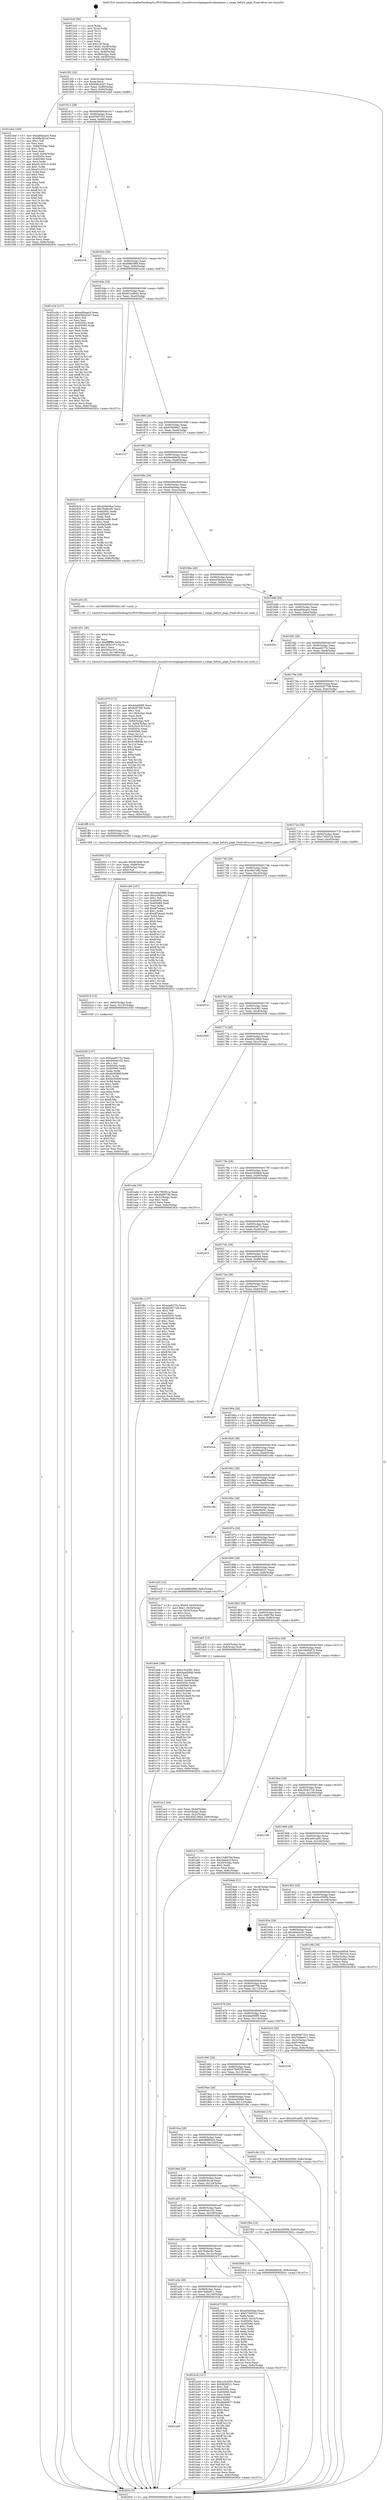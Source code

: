 digraph "0x4015c0" {
  label = "0x4015c0 (/mnt/c/Users/mathe/Desktop/tcc/POCII/binaries/extr_linuxdriversstagingandroidashmem.c_range_before_page_Final-ollvm.out::main(0))"
  labelloc = "t"
  node[shape=record]

  Entry [label="",width=0.3,height=0.3,shape=circle,fillcolor=black,style=filled]
  "0x4015f2" [label="{
     0x4015f2 [32]\l
     | [instrs]\l
     &nbsp;&nbsp;0x4015f2 \<+6\>: mov -0x8c(%rbp),%eax\l
     &nbsp;&nbsp;0x4015f8 \<+2\>: mov %eax,%ecx\l
     &nbsp;&nbsp;0x4015fa \<+6\>: sub $0x848242d7,%ecx\l
     &nbsp;&nbsp;0x401600 \<+6\>: mov %eax,-0x90(%rbp)\l
     &nbsp;&nbsp;0x401606 \<+6\>: mov %ecx,-0x94(%rbp)\l
     &nbsp;&nbsp;0x40160c \<+6\>: je 0000000000401ebd \<main+0x8fd\>\l
  }"]
  "0x401ebd" [label="{
     0x401ebd [160]\l
     | [instrs]\l
     &nbsp;&nbsp;0x401ebd \<+5\>: mov $0xad0daac0,%eax\l
     &nbsp;&nbsp;0x401ec2 \<+5\>: mov $0x68e3b1af,%ecx\l
     &nbsp;&nbsp;0x401ec7 \<+2\>: mov $0x1,%dl\l
     &nbsp;&nbsp;0x401ec9 \<+2\>: xor %esi,%esi\l
     &nbsp;&nbsp;0x401ecb \<+3\>: mov -0x64(%rbp),%edi\l
     &nbsp;&nbsp;0x401ece \<+3\>: sub $0x1,%esi\l
     &nbsp;&nbsp;0x401ed1 \<+2\>: sub %esi,%edi\l
     &nbsp;&nbsp;0x401ed3 \<+3\>: mov %edi,-0x64(%rbp)\l
     &nbsp;&nbsp;0x401ed6 \<+7\>: mov 0x40505c,%esi\l
     &nbsp;&nbsp;0x401edd \<+7\>: mov 0x405060,%edi\l
     &nbsp;&nbsp;0x401ee4 \<+3\>: mov %esi,%r8d\l
     &nbsp;&nbsp;0x401ee7 \<+7\>: add $0xe5142515,%r8d\l
     &nbsp;&nbsp;0x401eee \<+4\>: sub $0x1,%r8d\l
     &nbsp;&nbsp;0x401ef2 \<+7\>: sub $0xe5142515,%r8d\l
     &nbsp;&nbsp;0x401ef9 \<+4\>: imul %r8d,%esi\l
     &nbsp;&nbsp;0x401efd \<+3\>: and $0x1,%esi\l
     &nbsp;&nbsp;0x401f00 \<+3\>: cmp $0x0,%esi\l
     &nbsp;&nbsp;0x401f03 \<+4\>: sete %r9b\l
     &nbsp;&nbsp;0x401f07 \<+3\>: cmp $0xa,%edi\l
     &nbsp;&nbsp;0x401f0a \<+4\>: setl %r10b\l
     &nbsp;&nbsp;0x401f0e \<+3\>: mov %r9b,%r11b\l
     &nbsp;&nbsp;0x401f11 \<+4\>: xor $0xff,%r11b\l
     &nbsp;&nbsp;0x401f15 \<+3\>: mov %r10b,%bl\l
     &nbsp;&nbsp;0x401f18 \<+3\>: xor $0xff,%bl\l
     &nbsp;&nbsp;0x401f1b \<+3\>: xor $0x0,%dl\l
     &nbsp;&nbsp;0x401f1e \<+3\>: mov %r11b,%r14b\l
     &nbsp;&nbsp;0x401f21 \<+4\>: and $0x0,%r14b\l
     &nbsp;&nbsp;0x401f25 \<+3\>: and %dl,%r9b\l
     &nbsp;&nbsp;0x401f28 \<+3\>: mov %bl,%r15b\l
     &nbsp;&nbsp;0x401f2b \<+4\>: and $0x0,%r15b\l
     &nbsp;&nbsp;0x401f2f \<+3\>: and %dl,%r10b\l
     &nbsp;&nbsp;0x401f32 \<+3\>: or %r9b,%r14b\l
     &nbsp;&nbsp;0x401f35 \<+3\>: or %r10b,%r15b\l
     &nbsp;&nbsp;0x401f38 \<+3\>: xor %r15b,%r14b\l
     &nbsp;&nbsp;0x401f3b \<+3\>: or %bl,%r11b\l
     &nbsp;&nbsp;0x401f3e \<+4\>: xor $0xff,%r11b\l
     &nbsp;&nbsp;0x401f42 \<+3\>: or $0x0,%dl\l
     &nbsp;&nbsp;0x401f45 \<+3\>: and %dl,%r11b\l
     &nbsp;&nbsp;0x401f48 \<+3\>: or %r11b,%r14b\l
     &nbsp;&nbsp;0x401f4b \<+4\>: test $0x1,%r14b\l
     &nbsp;&nbsp;0x401f4f \<+3\>: cmovne %ecx,%eax\l
     &nbsp;&nbsp;0x401f52 \<+6\>: mov %eax,-0x8c(%rbp)\l
     &nbsp;&nbsp;0x401f58 \<+5\>: jmp 000000000040263c \<main+0x107c\>\l
  }"]
  "0x401612" [label="{
     0x401612 [28]\l
     | [instrs]\l
     &nbsp;&nbsp;0x401612 \<+5\>: jmp 0000000000401617 \<main+0x57\>\l
     &nbsp;&nbsp;0x401617 \<+6\>: mov -0x90(%rbp),%eax\l
     &nbsp;&nbsp;0x40161d \<+5\>: sub $0x856f7323,%eax\l
     &nbsp;&nbsp;0x401622 \<+6\>: mov %eax,-0x98(%rbp)\l
     &nbsp;&nbsp;0x401628 \<+6\>: je 0000000000402318 \<main+0xd58\>\l
  }"]
  Exit [label="",width=0.3,height=0.3,shape=circle,fillcolor=black,style=filled,peripheries=2]
  "0x402318" [label="{
     0x402318\l
  }", style=dashed]
  "0x40162e" [label="{
     0x40162e [28]\l
     | [instrs]\l
     &nbsp;&nbsp;0x40162e \<+5\>: jmp 0000000000401633 \<main+0x73\>\l
     &nbsp;&nbsp;0x401633 \<+6\>: mov -0x90(%rbp),%eax\l
     &nbsp;&nbsp;0x401639 \<+5\>: sub $0x88fb5f66,%eax\l
     &nbsp;&nbsp;0x40163e \<+6\>: mov %eax,-0x9c(%rbp)\l
     &nbsp;&nbsp;0x401644 \<+6\>: je 0000000000401e34 \<main+0x874\>\l
  }"]
  "0x402028" [label="{
     0x402028 [147]\l
     | [instrs]\l
     &nbsp;&nbsp;0x402028 \<+5\>: mov $0xaea6275c,%eax\l
     &nbsp;&nbsp;0x40202d \<+5\>: mov $0x693eb102,%esi\l
     &nbsp;&nbsp;0x402032 \<+2\>: mov $0x1,%cl\l
     &nbsp;&nbsp;0x402034 \<+7\>: mov 0x40505c,%edx\l
     &nbsp;&nbsp;0x40203b \<+8\>: mov 0x405060,%r8d\l
     &nbsp;&nbsp;0x402043 \<+3\>: mov %edx,%r9d\l
     &nbsp;&nbsp;0x402046 \<+7\>: sub $0xbb3f389f,%r9d\l
     &nbsp;&nbsp;0x40204d \<+4\>: sub $0x1,%r9d\l
     &nbsp;&nbsp;0x402051 \<+7\>: add $0xbb3f389f,%r9d\l
     &nbsp;&nbsp;0x402058 \<+4\>: imul %r9d,%edx\l
     &nbsp;&nbsp;0x40205c \<+3\>: and $0x1,%edx\l
     &nbsp;&nbsp;0x40205f \<+3\>: cmp $0x0,%edx\l
     &nbsp;&nbsp;0x402062 \<+4\>: sete %r10b\l
     &nbsp;&nbsp;0x402066 \<+4\>: cmp $0xa,%r8d\l
     &nbsp;&nbsp;0x40206a \<+4\>: setl %r11b\l
     &nbsp;&nbsp;0x40206e \<+3\>: mov %r10b,%bl\l
     &nbsp;&nbsp;0x402071 \<+3\>: xor $0xff,%bl\l
     &nbsp;&nbsp;0x402074 \<+3\>: mov %r11b,%r14b\l
     &nbsp;&nbsp;0x402077 \<+4\>: xor $0xff,%r14b\l
     &nbsp;&nbsp;0x40207b \<+3\>: xor $0x0,%cl\l
     &nbsp;&nbsp;0x40207e \<+3\>: mov %bl,%r15b\l
     &nbsp;&nbsp;0x402081 \<+4\>: and $0x0,%r15b\l
     &nbsp;&nbsp;0x402085 \<+3\>: and %cl,%r10b\l
     &nbsp;&nbsp;0x402088 \<+3\>: mov %r14b,%r12b\l
     &nbsp;&nbsp;0x40208b \<+4\>: and $0x0,%r12b\l
     &nbsp;&nbsp;0x40208f \<+3\>: and %cl,%r11b\l
     &nbsp;&nbsp;0x402092 \<+3\>: or %r10b,%r15b\l
     &nbsp;&nbsp;0x402095 \<+3\>: or %r11b,%r12b\l
     &nbsp;&nbsp;0x402098 \<+3\>: xor %r12b,%r15b\l
     &nbsp;&nbsp;0x40209b \<+3\>: or %r14b,%bl\l
     &nbsp;&nbsp;0x40209e \<+3\>: xor $0xff,%bl\l
     &nbsp;&nbsp;0x4020a1 \<+3\>: or $0x0,%cl\l
     &nbsp;&nbsp;0x4020a4 \<+2\>: and %cl,%bl\l
     &nbsp;&nbsp;0x4020a6 \<+3\>: or %bl,%r15b\l
     &nbsp;&nbsp;0x4020a9 \<+4\>: test $0x1,%r15b\l
     &nbsp;&nbsp;0x4020ad \<+3\>: cmovne %esi,%eax\l
     &nbsp;&nbsp;0x4020b0 \<+6\>: mov %eax,-0x8c(%rbp)\l
     &nbsp;&nbsp;0x4020b6 \<+5\>: jmp 000000000040263c \<main+0x107c\>\l
  }"]
  "0x401e34" [label="{
     0x401e34 [137]\l
     | [instrs]\l
     &nbsp;&nbsp;0x401e34 \<+5\>: mov $0xad0daac0,%eax\l
     &nbsp;&nbsp;0x401e39 \<+5\>: mov $0x848242d7,%ecx\l
     &nbsp;&nbsp;0x401e3e \<+2\>: mov $0x1,%dl\l
     &nbsp;&nbsp;0x401e40 \<+2\>: xor %esi,%esi\l
     &nbsp;&nbsp;0x401e42 \<+7\>: mov 0x40505c,%edi\l
     &nbsp;&nbsp;0x401e49 \<+8\>: mov 0x405060,%r8d\l
     &nbsp;&nbsp;0x401e51 \<+3\>: sub $0x1,%esi\l
     &nbsp;&nbsp;0x401e54 \<+3\>: mov %edi,%r9d\l
     &nbsp;&nbsp;0x401e57 \<+3\>: add %esi,%r9d\l
     &nbsp;&nbsp;0x401e5a \<+4\>: imul %r9d,%edi\l
     &nbsp;&nbsp;0x401e5e \<+3\>: and $0x1,%edi\l
     &nbsp;&nbsp;0x401e61 \<+3\>: cmp $0x0,%edi\l
     &nbsp;&nbsp;0x401e64 \<+4\>: sete %r10b\l
     &nbsp;&nbsp;0x401e68 \<+4\>: cmp $0xa,%r8d\l
     &nbsp;&nbsp;0x401e6c \<+4\>: setl %r11b\l
     &nbsp;&nbsp;0x401e70 \<+3\>: mov %r10b,%bl\l
     &nbsp;&nbsp;0x401e73 \<+3\>: xor $0xff,%bl\l
     &nbsp;&nbsp;0x401e76 \<+3\>: mov %r11b,%r14b\l
     &nbsp;&nbsp;0x401e79 \<+4\>: xor $0xff,%r14b\l
     &nbsp;&nbsp;0x401e7d \<+3\>: xor $0x1,%dl\l
     &nbsp;&nbsp;0x401e80 \<+3\>: mov %bl,%r15b\l
     &nbsp;&nbsp;0x401e83 \<+4\>: and $0xff,%r15b\l
     &nbsp;&nbsp;0x401e87 \<+3\>: and %dl,%r10b\l
     &nbsp;&nbsp;0x401e8a \<+3\>: mov %r14b,%r12b\l
     &nbsp;&nbsp;0x401e8d \<+4\>: and $0xff,%r12b\l
     &nbsp;&nbsp;0x401e91 \<+3\>: and %dl,%r11b\l
     &nbsp;&nbsp;0x401e94 \<+3\>: or %r10b,%r15b\l
     &nbsp;&nbsp;0x401e97 \<+3\>: or %r11b,%r12b\l
     &nbsp;&nbsp;0x401e9a \<+3\>: xor %r12b,%r15b\l
     &nbsp;&nbsp;0x401e9d \<+3\>: or %r14b,%bl\l
     &nbsp;&nbsp;0x401ea0 \<+3\>: xor $0xff,%bl\l
     &nbsp;&nbsp;0x401ea3 \<+3\>: or $0x1,%dl\l
     &nbsp;&nbsp;0x401ea6 \<+2\>: and %dl,%bl\l
     &nbsp;&nbsp;0x401ea8 \<+3\>: or %bl,%r15b\l
     &nbsp;&nbsp;0x401eab \<+4\>: test $0x1,%r15b\l
     &nbsp;&nbsp;0x401eaf \<+3\>: cmovne %ecx,%eax\l
     &nbsp;&nbsp;0x401eb2 \<+6\>: mov %eax,-0x8c(%rbp)\l
     &nbsp;&nbsp;0x401eb8 \<+5\>: jmp 000000000040263c \<main+0x107c\>\l
  }"]
  "0x40164a" [label="{
     0x40164a [28]\l
     | [instrs]\l
     &nbsp;&nbsp;0x40164a \<+5\>: jmp 000000000040164f \<main+0x8f\>\l
     &nbsp;&nbsp;0x40164f \<+6\>: mov -0x90(%rbp),%eax\l
     &nbsp;&nbsp;0x401655 \<+5\>: sub $0x921a8045,%eax\l
     &nbsp;&nbsp;0x40165a \<+6\>: mov %eax,-0xa0(%rbp)\l
     &nbsp;&nbsp;0x401660 \<+6\>: je 0000000000402617 \<main+0x1057\>\l
  }"]
  "0x402019" [label="{
     0x402019 [15]\l
     | [instrs]\l
     &nbsp;&nbsp;0x402019 \<+4\>: mov -0x60(%rbp),%rdi\l
     &nbsp;&nbsp;0x40201d \<+6\>: mov %eax,-0x13c(%rbp)\l
     &nbsp;&nbsp;0x402023 \<+5\>: call 0000000000401030 \<free@plt\>\l
     | [calls]\l
     &nbsp;&nbsp;0x401030 \{1\} (unknown)\l
  }"]
  "0x402617" [label="{
     0x402617\l
  }", style=dashed]
  "0x401666" [label="{
     0x401666 [28]\l
     | [instrs]\l
     &nbsp;&nbsp;0x401666 \<+5\>: jmp 000000000040166b \<main+0xab\>\l
     &nbsp;&nbsp;0x40166b \<+6\>: mov -0x90(%rbp),%eax\l
     &nbsp;&nbsp;0x401671 \<+5\>: sub $0x93968947,%eax\l
     &nbsp;&nbsp;0x401676 \<+6\>: mov %eax,-0xa4(%rbp)\l
     &nbsp;&nbsp;0x40167c \<+6\>: je 0000000000402127 \<main+0xb67\>\l
  }"]
  "0x402002" [label="{
     0x402002 [23]\l
     | [instrs]\l
     &nbsp;&nbsp;0x402002 \<+10\>: movabs $0x4030d6,%rdi\l
     &nbsp;&nbsp;0x40200c \<+3\>: mov %eax,-0x68(%rbp)\l
     &nbsp;&nbsp;0x40200f \<+3\>: mov -0x68(%rbp),%esi\l
     &nbsp;&nbsp;0x402012 \<+2\>: mov $0x0,%al\l
     &nbsp;&nbsp;0x402014 \<+5\>: call 0000000000401040 \<printf@plt\>\l
     | [calls]\l
     &nbsp;&nbsp;0x401040 \{1\} (unknown)\l
  }"]
  "0x402127" [label="{
     0x402127\l
  }", style=dashed]
  "0x401682" [label="{
     0x401682 [28]\l
     | [instrs]\l
     &nbsp;&nbsp;0x401682 \<+5\>: jmp 0000000000401687 \<main+0xc7\>\l
     &nbsp;&nbsp;0x401687 \<+6\>: mov -0x90(%rbp),%eax\l
     &nbsp;&nbsp;0x40168d \<+5\>: sub $0x9edddb3b,%eax\l
     &nbsp;&nbsp;0x401692 \<+6\>: mov %eax,-0xa8(%rbp)\l
     &nbsp;&nbsp;0x401698 \<+6\>: je 0000000000402424 \<main+0xe64\>\l
  }"]
  "0x401d79" [label="{
     0x401d79 [172]\l
     | [instrs]\l
     &nbsp;&nbsp;0x401d79 \<+5\>: mov $0x4da009f0,%ecx\l
     &nbsp;&nbsp;0x401d7e \<+5\>: mov $0x6b975f5,%edx\l
     &nbsp;&nbsp;0x401d83 \<+3\>: mov $0x1,%sil\l
     &nbsp;&nbsp;0x401d86 \<+6\>: mov -0x138(%rbp),%edi\l
     &nbsp;&nbsp;0x401d8c \<+3\>: imul %eax,%edi\l
     &nbsp;&nbsp;0x401d8f \<+3\>: movslq %edi,%r8\l
     &nbsp;&nbsp;0x401d92 \<+4\>: mov -0x60(%rbp),%r9\l
     &nbsp;&nbsp;0x401d96 \<+4\>: movslq -0x64(%rbp),%r10\l
     &nbsp;&nbsp;0x401d9a \<+4\>: mov %r8,(%r9,%r10,8)\l
     &nbsp;&nbsp;0x401d9e \<+7\>: mov 0x40505c,%eax\l
     &nbsp;&nbsp;0x401da5 \<+7\>: mov 0x405060,%edi\l
     &nbsp;&nbsp;0x401dac \<+3\>: mov %eax,%r11d\l
     &nbsp;&nbsp;0x401daf \<+7\>: sub $0x51f992fb,%r11d\l
     &nbsp;&nbsp;0x401db6 \<+4\>: sub $0x1,%r11d\l
     &nbsp;&nbsp;0x401dba \<+7\>: add $0x51f992fb,%r11d\l
     &nbsp;&nbsp;0x401dc1 \<+4\>: imul %r11d,%eax\l
     &nbsp;&nbsp;0x401dc5 \<+3\>: and $0x1,%eax\l
     &nbsp;&nbsp;0x401dc8 \<+3\>: cmp $0x0,%eax\l
     &nbsp;&nbsp;0x401dcb \<+3\>: sete %bl\l
     &nbsp;&nbsp;0x401dce \<+3\>: cmp $0xa,%edi\l
     &nbsp;&nbsp;0x401dd1 \<+4\>: setl %r14b\l
     &nbsp;&nbsp;0x401dd5 \<+3\>: mov %bl,%r15b\l
     &nbsp;&nbsp;0x401dd8 \<+4\>: xor $0xff,%r15b\l
     &nbsp;&nbsp;0x401ddc \<+3\>: mov %r14b,%r12b\l
     &nbsp;&nbsp;0x401ddf \<+4\>: xor $0xff,%r12b\l
     &nbsp;&nbsp;0x401de3 \<+4\>: xor $0x0,%sil\l
     &nbsp;&nbsp;0x401de7 \<+3\>: mov %r15b,%r13b\l
     &nbsp;&nbsp;0x401dea \<+4\>: and $0x0,%r13b\l
     &nbsp;&nbsp;0x401dee \<+3\>: and %sil,%bl\l
     &nbsp;&nbsp;0x401df1 \<+3\>: mov %r12b,%al\l
     &nbsp;&nbsp;0x401df4 \<+2\>: and $0x0,%al\l
     &nbsp;&nbsp;0x401df6 \<+3\>: and %sil,%r14b\l
     &nbsp;&nbsp;0x401df9 \<+3\>: or %bl,%r13b\l
     &nbsp;&nbsp;0x401dfc \<+3\>: or %r14b,%al\l
     &nbsp;&nbsp;0x401dff \<+3\>: xor %al,%r13b\l
     &nbsp;&nbsp;0x401e02 \<+3\>: or %r12b,%r15b\l
     &nbsp;&nbsp;0x401e05 \<+4\>: xor $0xff,%r15b\l
     &nbsp;&nbsp;0x401e09 \<+4\>: or $0x0,%sil\l
     &nbsp;&nbsp;0x401e0d \<+3\>: and %sil,%r15b\l
     &nbsp;&nbsp;0x401e10 \<+3\>: or %r15b,%r13b\l
     &nbsp;&nbsp;0x401e13 \<+4\>: test $0x1,%r13b\l
     &nbsp;&nbsp;0x401e17 \<+3\>: cmovne %edx,%ecx\l
     &nbsp;&nbsp;0x401e1a \<+6\>: mov %ecx,-0x8c(%rbp)\l
     &nbsp;&nbsp;0x401e20 \<+5\>: jmp 000000000040263c \<main+0x107c\>\l
  }"]
  "0x402424" [label="{
     0x402424 [91]\l
     | [instrs]\l
     &nbsp;&nbsp;0x402424 \<+5\>: mov $0xa00a04aa,%eax\l
     &nbsp;&nbsp;0x402429 \<+5\>: mov $0x76a6ec6c,%ecx\l
     &nbsp;&nbsp;0x40242e \<+7\>: mov 0x40505c,%edx\l
     &nbsp;&nbsp;0x402435 \<+7\>: mov 0x405060,%esi\l
     &nbsp;&nbsp;0x40243c \<+2\>: mov %edx,%edi\l
     &nbsp;&nbsp;0x40243e \<+6\>: sub $0x9b2a4f6,%edi\l
     &nbsp;&nbsp;0x402444 \<+3\>: sub $0x1,%edi\l
     &nbsp;&nbsp;0x402447 \<+6\>: add $0x9b2a4f6,%edi\l
     &nbsp;&nbsp;0x40244d \<+3\>: imul %edi,%edx\l
     &nbsp;&nbsp;0x402450 \<+3\>: and $0x1,%edx\l
     &nbsp;&nbsp;0x402453 \<+3\>: cmp $0x0,%edx\l
     &nbsp;&nbsp;0x402456 \<+4\>: sete %r8b\l
     &nbsp;&nbsp;0x40245a \<+3\>: cmp $0xa,%esi\l
     &nbsp;&nbsp;0x40245d \<+4\>: setl %r9b\l
     &nbsp;&nbsp;0x402461 \<+3\>: mov %r8b,%r10b\l
     &nbsp;&nbsp;0x402464 \<+3\>: and %r9b,%r10b\l
     &nbsp;&nbsp;0x402467 \<+3\>: xor %r9b,%r8b\l
     &nbsp;&nbsp;0x40246a \<+3\>: or %r8b,%r10b\l
     &nbsp;&nbsp;0x40246d \<+4\>: test $0x1,%r10b\l
     &nbsp;&nbsp;0x402471 \<+3\>: cmovne %ecx,%eax\l
     &nbsp;&nbsp;0x402474 \<+6\>: mov %eax,-0x8c(%rbp)\l
     &nbsp;&nbsp;0x40247a \<+5\>: jmp 000000000040263c \<main+0x107c\>\l
  }"]
  "0x40169e" [label="{
     0x40169e [28]\l
     | [instrs]\l
     &nbsp;&nbsp;0x40169e \<+5\>: jmp 00000000004016a3 \<main+0xe3\>\l
     &nbsp;&nbsp;0x4016a3 \<+6\>: mov -0x90(%rbp),%eax\l
     &nbsp;&nbsp;0x4016a9 \<+5\>: sub $0xa00a04aa,%eax\l
     &nbsp;&nbsp;0x4016ae \<+6\>: mov %eax,-0xac(%rbp)\l
     &nbsp;&nbsp;0x4016b4 \<+6\>: je 000000000040262b \<main+0x106b\>\l
  }"]
  "0x401d51" [label="{
     0x401d51 [40]\l
     | [instrs]\l
     &nbsp;&nbsp;0x401d51 \<+5\>: mov $0x2,%ecx\l
     &nbsp;&nbsp;0x401d56 \<+1\>: cltd\l
     &nbsp;&nbsp;0x401d57 \<+2\>: idiv %ecx\l
     &nbsp;&nbsp;0x401d59 \<+6\>: imul $0xfffffffe,%edx,%ecx\l
     &nbsp;&nbsp;0x401d5f \<+6\>: add $0x383a1972,%ecx\l
     &nbsp;&nbsp;0x401d65 \<+3\>: add $0x1,%ecx\l
     &nbsp;&nbsp;0x401d68 \<+6\>: sub $0x383a1972,%ecx\l
     &nbsp;&nbsp;0x401d6e \<+6\>: mov %ecx,-0x138(%rbp)\l
     &nbsp;&nbsp;0x401d74 \<+5\>: call 0000000000401160 \<next_i\>\l
     | [calls]\l
     &nbsp;&nbsp;0x401160 \{1\} (/mnt/c/Users/mathe/Desktop/tcc/POCII/binaries/extr_linuxdriversstagingandroidashmem.c_range_before_page_Final-ollvm.out::next_i)\l
  }"]
  "0x40262b" [label="{
     0x40262b\l
  }", style=dashed]
  "0x4016ba" [label="{
     0x4016ba [28]\l
     | [instrs]\l
     &nbsp;&nbsp;0x4016ba \<+5\>: jmp 00000000004016bf \<main+0xff\>\l
     &nbsp;&nbsp;0x4016bf \<+6\>: mov -0x90(%rbp),%eax\l
     &nbsp;&nbsp;0x4016c5 \<+5\>: sub $0xa436e2e3,%eax\l
     &nbsp;&nbsp;0x4016ca \<+6\>: mov %eax,-0xb0(%rbp)\l
     &nbsp;&nbsp;0x4016d0 \<+6\>: je 0000000000401d4c \<main+0x78c\>\l
  }"]
  "0x401be6" [label="{
     0x401be6 [166]\l
     | [instrs]\l
     &nbsp;&nbsp;0x401be6 \<+5\>: mov $0xcc3c4391,%ecx\l
     &nbsp;&nbsp;0x401beb \<+5\>: mov $0x5ea6594b,%edx\l
     &nbsp;&nbsp;0x401bf0 \<+3\>: mov $0x1,%sil\l
     &nbsp;&nbsp;0x401bf3 \<+4\>: mov %rax,-0x60(%rbp)\l
     &nbsp;&nbsp;0x401bf7 \<+7\>: movl $0x0,-0x64(%rbp)\l
     &nbsp;&nbsp;0x401bfe \<+8\>: mov 0x40505c,%r8d\l
     &nbsp;&nbsp;0x401c06 \<+8\>: mov 0x405060,%r9d\l
     &nbsp;&nbsp;0x401c0e \<+3\>: mov %r8d,%r10d\l
     &nbsp;&nbsp;0x401c11 \<+7\>: sub $0xf401fee9,%r10d\l
     &nbsp;&nbsp;0x401c18 \<+4\>: sub $0x1,%r10d\l
     &nbsp;&nbsp;0x401c1c \<+7\>: add $0xf401fee9,%r10d\l
     &nbsp;&nbsp;0x401c23 \<+4\>: imul %r10d,%r8d\l
     &nbsp;&nbsp;0x401c27 \<+4\>: and $0x1,%r8d\l
     &nbsp;&nbsp;0x401c2b \<+4\>: cmp $0x0,%r8d\l
     &nbsp;&nbsp;0x401c2f \<+4\>: sete %r11b\l
     &nbsp;&nbsp;0x401c33 \<+4\>: cmp $0xa,%r9d\l
     &nbsp;&nbsp;0x401c37 \<+3\>: setl %bl\l
     &nbsp;&nbsp;0x401c3a \<+3\>: mov %r11b,%r14b\l
     &nbsp;&nbsp;0x401c3d \<+4\>: xor $0xff,%r14b\l
     &nbsp;&nbsp;0x401c41 \<+3\>: mov %bl,%r15b\l
     &nbsp;&nbsp;0x401c44 \<+4\>: xor $0xff,%r15b\l
     &nbsp;&nbsp;0x401c48 \<+4\>: xor $0x1,%sil\l
     &nbsp;&nbsp;0x401c4c \<+3\>: mov %r14b,%r12b\l
     &nbsp;&nbsp;0x401c4f \<+4\>: and $0xff,%r12b\l
     &nbsp;&nbsp;0x401c53 \<+3\>: and %sil,%r11b\l
     &nbsp;&nbsp;0x401c56 \<+3\>: mov %r15b,%r13b\l
     &nbsp;&nbsp;0x401c59 \<+4\>: and $0xff,%r13b\l
     &nbsp;&nbsp;0x401c5d \<+3\>: and %sil,%bl\l
     &nbsp;&nbsp;0x401c60 \<+3\>: or %r11b,%r12b\l
     &nbsp;&nbsp;0x401c63 \<+3\>: or %bl,%r13b\l
     &nbsp;&nbsp;0x401c66 \<+3\>: xor %r13b,%r12b\l
     &nbsp;&nbsp;0x401c69 \<+3\>: or %r15b,%r14b\l
     &nbsp;&nbsp;0x401c6c \<+4\>: xor $0xff,%r14b\l
     &nbsp;&nbsp;0x401c70 \<+4\>: or $0x1,%sil\l
     &nbsp;&nbsp;0x401c74 \<+3\>: and %sil,%r14b\l
     &nbsp;&nbsp;0x401c77 \<+3\>: or %r14b,%r12b\l
     &nbsp;&nbsp;0x401c7a \<+4\>: test $0x1,%r12b\l
     &nbsp;&nbsp;0x401c7e \<+3\>: cmovne %edx,%ecx\l
     &nbsp;&nbsp;0x401c81 \<+6\>: mov %ecx,-0x8c(%rbp)\l
     &nbsp;&nbsp;0x401c87 \<+5\>: jmp 000000000040263c \<main+0x107c\>\l
  }"]
  "0x401d4c" [label="{
     0x401d4c [5]\l
     | [instrs]\l
     &nbsp;&nbsp;0x401d4c \<+5\>: call 0000000000401160 \<next_i\>\l
     | [calls]\l
     &nbsp;&nbsp;0x401160 \{1\} (/mnt/c/Users/mathe/Desktop/tcc/POCII/binaries/extr_linuxdriversstagingandroidashmem.c_range_before_page_Final-ollvm.out::next_i)\l
  }"]
  "0x4016d6" [label="{
     0x4016d6 [28]\l
     | [instrs]\l
     &nbsp;&nbsp;0x4016d6 \<+5\>: jmp 00000000004016db \<main+0x11b\>\l
     &nbsp;&nbsp;0x4016db \<+6\>: mov -0x90(%rbp),%eax\l
     &nbsp;&nbsp;0x4016e1 \<+5\>: sub $0xad0daac0,%eax\l
     &nbsp;&nbsp;0x4016e6 \<+6\>: mov %eax,-0xb4(%rbp)\l
     &nbsp;&nbsp;0x4016ec \<+6\>: je 0000000000402591 \<main+0xfd1\>\l
  }"]
  "0x401a56" [label="{
     0x401a56\l
  }", style=dashed]
  "0x402591" [label="{
     0x402591\l
  }", style=dashed]
  "0x4016f2" [label="{
     0x4016f2 [28]\l
     | [instrs]\l
     &nbsp;&nbsp;0x4016f2 \<+5\>: jmp 00000000004016f7 \<main+0x137\>\l
     &nbsp;&nbsp;0x4016f7 \<+6\>: mov -0x90(%rbp),%eax\l
     &nbsp;&nbsp;0x4016fd \<+5\>: sub $0xaea6275c,%eax\l
     &nbsp;&nbsp;0x401702 \<+6\>: mov %eax,-0xb8(%rbp)\l
     &nbsp;&nbsp;0x401708 \<+6\>: je 00000000004025ad \<main+0xfed\>\l
  }"]
  "0x401b34" [label="{
     0x401b34 [147]\l
     | [instrs]\l
     &nbsp;&nbsp;0x401b34 \<+5\>: mov $0xcc3c4391,%eax\l
     &nbsp;&nbsp;0x401b39 \<+5\>: mov $0x9656521,%ecx\l
     &nbsp;&nbsp;0x401b3e \<+2\>: mov $0x1,%dl\l
     &nbsp;&nbsp;0x401b40 \<+7\>: mov 0x40505c,%esi\l
     &nbsp;&nbsp;0x401b47 \<+7\>: mov 0x405060,%edi\l
     &nbsp;&nbsp;0x401b4e \<+3\>: mov %esi,%r8d\l
     &nbsp;&nbsp;0x401b51 \<+7\>: add $0xd4bb6677,%r8d\l
     &nbsp;&nbsp;0x401b58 \<+4\>: sub $0x1,%r8d\l
     &nbsp;&nbsp;0x401b5c \<+7\>: sub $0xd4bb6677,%r8d\l
     &nbsp;&nbsp;0x401b63 \<+4\>: imul %r8d,%esi\l
     &nbsp;&nbsp;0x401b67 \<+3\>: and $0x1,%esi\l
     &nbsp;&nbsp;0x401b6a \<+3\>: cmp $0x0,%esi\l
     &nbsp;&nbsp;0x401b6d \<+4\>: sete %r9b\l
     &nbsp;&nbsp;0x401b71 \<+3\>: cmp $0xa,%edi\l
     &nbsp;&nbsp;0x401b74 \<+4\>: setl %r10b\l
     &nbsp;&nbsp;0x401b78 \<+3\>: mov %r9b,%r11b\l
     &nbsp;&nbsp;0x401b7b \<+4\>: xor $0xff,%r11b\l
     &nbsp;&nbsp;0x401b7f \<+3\>: mov %r10b,%bl\l
     &nbsp;&nbsp;0x401b82 \<+3\>: xor $0xff,%bl\l
     &nbsp;&nbsp;0x401b85 \<+3\>: xor $0x1,%dl\l
     &nbsp;&nbsp;0x401b88 \<+3\>: mov %r11b,%r14b\l
     &nbsp;&nbsp;0x401b8b \<+4\>: and $0xff,%r14b\l
     &nbsp;&nbsp;0x401b8f \<+3\>: and %dl,%r9b\l
     &nbsp;&nbsp;0x401b92 \<+3\>: mov %bl,%r15b\l
     &nbsp;&nbsp;0x401b95 \<+4\>: and $0xff,%r15b\l
     &nbsp;&nbsp;0x401b99 \<+3\>: and %dl,%r10b\l
     &nbsp;&nbsp;0x401b9c \<+3\>: or %r9b,%r14b\l
     &nbsp;&nbsp;0x401b9f \<+3\>: or %r10b,%r15b\l
     &nbsp;&nbsp;0x401ba2 \<+3\>: xor %r15b,%r14b\l
     &nbsp;&nbsp;0x401ba5 \<+3\>: or %bl,%r11b\l
     &nbsp;&nbsp;0x401ba8 \<+4\>: xor $0xff,%r11b\l
     &nbsp;&nbsp;0x401bac \<+3\>: or $0x1,%dl\l
     &nbsp;&nbsp;0x401baf \<+3\>: and %dl,%r11b\l
     &nbsp;&nbsp;0x401bb2 \<+3\>: or %r11b,%r14b\l
     &nbsp;&nbsp;0x401bb5 \<+4\>: test $0x1,%r14b\l
     &nbsp;&nbsp;0x401bb9 \<+3\>: cmovne %ecx,%eax\l
     &nbsp;&nbsp;0x401bbc \<+6\>: mov %eax,-0x8c(%rbp)\l
     &nbsp;&nbsp;0x401bc2 \<+5\>: jmp 000000000040263c \<main+0x107c\>\l
  }"]
  "0x4025ad" [label="{
     0x4025ad\l
  }", style=dashed]
  "0x40170e" [label="{
     0x40170e [28]\l
     | [instrs]\l
     &nbsp;&nbsp;0x40170e \<+5\>: jmp 0000000000401713 \<main+0x153\>\l
     &nbsp;&nbsp;0x401713 \<+6\>: mov -0x90(%rbp),%eax\l
     &nbsp;&nbsp;0x401719 \<+5\>: sub $0xb92677d9,%eax\l
     &nbsp;&nbsp;0x40171e \<+6\>: mov %eax,-0xbc(%rbp)\l
     &nbsp;&nbsp;0x401724 \<+6\>: je 0000000000401ff5 \<main+0xa35\>\l
  }"]
  "0x401a3a" [label="{
     0x401a3a [28]\l
     | [instrs]\l
     &nbsp;&nbsp;0x401a3a \<+5\>: jmp 0000000000401a3f \<main+0x47f\>\l
     &nbsp;&nbsp;0x401a3f \<+6\>: mov -0x90(%rbp),%eax\l
     &nbsp;&nbsp;0x401a45 \<+5\>: sub $0x7b46e011,%eax\l
     &nbsp;&nbsp;0x401a4a \<+6\>: mov %eax,-0x130(%rbp)\l
     &nbsp;&nbsp;0x401a50 \<+6\>: je 0000000000401b34 \<main+0x574\>\l
  }"]
  "0x401ff5" [label="{
     0x401ff5 [13]\l
     | [instrs]\l
     &nbsp;&nbsp;0x401ff5 \<+4\>: mov -0x60(%rbp),%rdi\l
     &nbsp;&nbsp;0x401ff9 \<+4\>: mov -0x50(%rbp),%rsi\l
     &nbsp;&nbsp;0x401ffd \<+5\>: call 0000000000401590 \<range_before_page\>\l
     | [calls]\l
     &nbsp;&nbsp;0x401590 \{1\} (/mnt/c/Users/mathe/Desktop/tcc/POCII/binaries/extr_linuxdriversstagingandroidashmem.c_range_before_page_Final-ollvm.out::range_before_page)\l
  }"]
  "0x40172a" [label="{
     0x40172a [28]\l
     | [instrs]\l
     &nbsp;&nbsp;0x40172a \<+5\>: jmp 000000000040172f \<main+0x16f\>\l
     &nbsp;&nbsp;0x40172f \<+6\>: mov -0x90(%rbp),%eax\l
     &nbsp;&nbsp;0x401735 \<+5\>: sub $0xc738331b,%eax\l
     &nbsp;&nbsp;0x40173a \<+6\>: mov %eax,-0xc0(%rbp)\l
     &nbsp;&nbsp;0x401740 \<+6\>: je 0000000000401cb9 \<main+0x6f9\>\l
  }"]
  "0x40247f" [label="{
     0x40247f [93]\l
     | [instrs]\l
     &nbsp;&nbsp;0x40247f \<+5\>: mov $0xa00a04aa,%eax\l
     &nbsp;&nbsp;0x402484 \<+5\>: mov $0x57568352,%ecx\l
     &nbsp;&nbsp;0x402489 \<+2\>: xor %edx,%edx\l
     &nbsp;&nbsp;0x40248b \<+7\>: movl $0x0,-0x34(%rbp)\l
     &nbsp;&nbsp;0x402492 \<+7\>: mov 0x40505c,%esi\l
     &nbsp;&nbsp;0x402499 \<+7\>: mov 0x405060,%edi\l
     &nbsp;&nbsp;0x4024a0 \<+3\>: sub $0x1,%edx\l
     &nbsp;&nbsp;0x4024a3 \<+3\>: mov %esi,%r8d\l
     &nbsp;&nbsp;0x4024a6 \<+3\>: add %edx,%r8d\l
     &nbsp;&nbsp;0x4024a9 \<+4\>: imul %r8d,%esi\l
     &nbsp;&nbsp;0x4024ad \<+3\>: and $0x1,%esi\l
     &nbsp;&nbsp;0x4024b0 \<+3\>: cmp $0x0,%esi\l
     &nbsp;&nbsp;0x4024b3 \<+4\>: sete %r9b\l
     &nbsp;&nbsp;0x4024b7 \<+3\>: cmp $0xa,%edi\l
     &nbsp;&nbsp;0x4024ba \<+4\>: setl %r10b\l
     &nbsp;&nbsp;0x4024be \<+3\>: mov %r9b,%r11b\l
     &nbsp;&nbsp;0x4024c1 \<+3\>: and %r10b,%r11b\l
     &nbsp;&nbsp;0x4024c4 \<+3\>: xor %r10b,%r9b\l
     &nbsp;&nbsp;0x4024c7 \<+3\>: or %r9b,%r11b\l
     &nbsp;&nbsp;0x4024ca \<+4\>: test $0x1,%r11b\l
     &nbsp;&nbsp;0x4024ce \<+3\>: cmovne %ecx,%eax\l
     &nbsp;&nbsp;0x4024d1 \<+6\>: mov %eax,-0x8c(%rbp)\l
     &nbsp;&nbsp;0x4024d7 \<+5\>: jmp 000000000040263c \<main+0x107c\>\l
  }"]
  "0x401cb9" [label="{
     0x401cb9 [147]\l
     | [instrs]\l
     &nbsp;&nbsp;0x401cb9 \<+5\>: mov $0x4da009f0,%eax\l
     &nbsp;&nbsp;0x401cbe \<+5\>: mov $0xa436e2e3,%ecx\l
     &nbsp;&nbsp;0x401cc3 \<+2\>: mov $0x1,%dl\l
     &nbsp;&nbsp;0x401cc5 \<+7\>: mov 0x40505c,%esi\l
     &nbsp;&nbsp;0x401ccc \<+7\>: mov 0x405060,%edi\l
     &nbsp;&nbsp;0x401cd3 \<+3\>: mov %esi,%r8d\l
     &nbsp;&nbsp;0x401cd6 \<+7\>: add $0xdf7abea2,%r8d\l
     &nbsp;&nbsp;0x401cdd \<+4\>: sub $0x1,%r8d\l
     &nbsp;&nbsp;0x401ce1 \<+7\>: sub $0xdf7abea2,%r8d\l
     &nbsp;&nbsp;0x401ce8 \<+4\>: imul %r8d,%esi\l
     &nbsp;&nbsp;0x401cec \<+3\>: and $0x1,%esi\l
     &nbsp;&nbsp;0x401cef \<+3\>: cmp $0x0,%esi\l
     &nbsp;&nbsp;0x401cf2 \<+4\>: sete %r9b\l
     &nbsp;&nbsp;0x401cf6 \<+3\>: cmp $0xa,%edi\l
     &nbsp;&nbsp;0x401cf9 \<+4\>: setl %r10b\l
     &nbsp;&nbsp;0x401cfd \<+3\>: mov %r9b,%r11b\l
     &nbsp;&nbsp;0x401d00 \<+4\>: xor $0xff,%r11b\l
     &nbsp;&nbsp;0x401d04 \<+3\>: mov %r10b,%bl\l
     &nbsp;&nbsp;0x401d07 \<+3\>: xor $0xff,%bl\l
     &nbsp;&nbsp;0x401d0a \<+3\>: xor $0x1,%dl\l
     &nbsp;&nbsp;0x401d0d \<+3\>: mov %r11b,%r14b\l
     &nbsp;&nbsp;0x401d10 \<+4\>: and $0xff,%r14b\l
     &nbsp;&nbsp;0x401d14 \<+3\>: and %dl,%r9b\l
     &nbsp;&nbsp;0x401d17 \<+3\>: mov %bl,%r15b\l
     &nbsp;&nbsp;0x401d1a \<+4\>: and $0xff,%r15b\l
     &nbsp;&nbsp;0x401d1e \<+3\>: and %dl,%r10b\l
     &nbsp;&nbsp;0x401d21 \<+3\>: or %r9b,%r14b\l
     &nbsp;&nbsp;0x401d24 \<+3\>: or %r10b,%r15b\l
     &nbsp;&nbsp;0x401d27 \<+3\>: xor %r15b,%r14b\l
     &nbsp;&nbsp;0x401d2a \<+3\>: or %bl,%r11b\l
     &nbsp;&nbsp;0x401d2d \<+4\>: xor $0xff,%r11b\l
     &nbsp;&nbsp;0x401d31 \<+3\>: or $0x1,%dl\l
     &nbsp;&nbsp;0x401d34 \<+3\>: and %dl,%r11b\l
     &nbsp;&nbsp;0x401d37 \<+3\>: or %r11b,%r14b\l
     &nbsp;&nbsp;0x401d3a \<+4\>: test $0x1,%r14b\l
     &nbsp;&nbsp;0x401d3e \<+3\>: cmovne %ecx,%eax\l
     &nbsp;&nbsp;0x401d41 \<+6\>: mov %eax,-0x8c(%rbp)\l
     &nbsp;&nbsp;0x401d47 \<+5\>: jmp 000000000040263c \<main+0x107c\>\l
  }"]
  "0x401746" [label="{
     0x401746 [28]\l
     | [instrs]\l
     &nbsp;&nbsp;0x401746 \<+5\>: jmp 000000000040174b \<main+0x18b\>\l
     &nbsp;&nbsp;0x40174b \<+6\>: mov -0x90(%rbp),%eax\l
     &nbsp;&nbsp;0x401751 \<+5\>: sub $0xc90e7df2,%eax\l
     &nbsp;&nbsp;0x401756 \<+6\>: mov %eax,-0xc4(%rbp)\l
     &nbsp;&nbsp;0x40175c \<+6\>: je 000000000040237d \<main+0xdbd\>\l
  }"]
  "0x401a1e" [label="{
     0x401a1e [28]\l
     | [instrs]\l
     &nbsp;&nbsp;0x401a1e \<+5\>: jmp 0000000000401a23 \<main+0x463\>\l
     &nbsp;&nbsp;0x401a23 \<+6\>: mov -0x90(%rbp),%eax\l
     &nbsp;&nbsp;0x401a29 \<+5\>: sub $0x76a6ec6c,%eax\l
     &nbsp;&nbsp;0x401a2e \<+6\>: mov %eax,-0x12c(%rbp)\l
     &nbsp;&nbsp;0x401a34 \<+6\>: je 000000000040247f \<main+0xebf\>\l
  }"]
  "0x40237d" [label="{
     0x40237d\l
  }", style=dashed]
  "0x401762" [label="{
     0x401762 [28]\l
     | [instrs]\l
     &nbsp;&nbsp;0x401762 \<+5\>: jmp 0000000000401767 \<main+0x1a7\>\l
     &nbsp;&nbsp;0x401767 \<+6\>: mov -0x90(%rbp),%eax\l
     &nbsp;&nbsp;0x40176d \<+5\>: sub $0xcc3c4391,%eax\l
     &nbsp;&nbsp;0x401772 \<+6\>: mov %eax,-0xc8(%rbp)\l
     &nbsp;&nbsp;0x401778 \<+6\>: je 0000000000402500 \<main+0xf40\>\l
  }"]
  "0x4020bb" [label="{
     0x4020bb [15]\l
     | [instrs]\l
     &nbsp;&nbsp;0x4020bb \<+10\>: movl $0x9edddb3b,-0x8c(%rbp)\l
     &nbsp;&nbsp;0x4020c5 \<+5\>: jmp 000000000040263c \<main+0x107c\>\l
  }"]
  "0x402500" [label="{
     0x402500\l
  }", style=dashed]
  "0x40177e" [label="{
     0x40177e [28]\l
     | [instrs]\l
     &nbsp;&nbsp;0x40177e \<+5\>: jmp 0000000000401783 \<main+0x1c3\>\l
     &nbsp;&nbsp;0x401783 \<+6\>: mov -0x90(%rbp),%eax\l
     &nbsp;&nbsp;0x401789 \<+5\>: sub $0xd0d136b4,%eax\l
     &nbsp;&nbsp;0x40178e \<+6\>: mov %eax,-0xcc(%rbp)\l
     &nbsp;&nbsp;0x401794 \<+6\>: je 0000000000401ada \<main+0x51a\>\l
  }"]
  "0x401a02" [label="{
     0x401a02 [28]\l
     | [instrs]\l
     &nbsp;&nbsp;0x401a02 \<+5\>: jmp 0000000000401a07 \<main+0x447\>\l
     &nbsp;&nbsp;0x401a07 \<+6\>: mov -0x90(%rbp),%eax\l
     &nbsp;&nbsp;0x401a0d \<+5\>: sub $0x693eb102,%eax\l
     &nbsp;&nbsp;0x401a12 \<+6\>: mov %eax,-0x128(%rbp)\l
     &nbsp;&nbsp;0x401a18 \<+6\>: je 00000000004020bb \<main+0xafb\>\l
  }"]
  "0x401ada" [label="{
     0x401ada [30]\l
     | [instrs]\l
     &nbsp;&nbsp;0x401ada \<+5\>: mov $0x7f8391ce,%eax\l
     &nbsp;&nbsp;0x401adf \<+5\>: mov $0x4bd977fb,%ecx\l
     &nbsp;&nbsp;0x401ae4 \<+3\>: mov -0x2c(%rbp),%edx\l
     &nbsp;&nbsp;0x401ae7 \<+3\>: cmp $0x1,%edx\l
     &nbsp;&nbsp;0x401aea \<+3\>: cmovl %ecx,%eax\l
     &nbsp;&nbsp;0x401aed \<+6\>: mov %eax,-0x8c(%rbp)\l
     &nbsp;&nbsp;0x401af3 \<+5\>: jmp 000000000040263c \<main+0x107c\>\l
  }"]
  "0x40179a" [label="{
     0x40179a [28]\l
     | [instrs]\l
     &nbsp;&nbsp;0x40179a \<+5\>: jmp 000000000040179f \<main+0x1df\>\l
     &nbsp;&nbsp;0x40179f \<+6\>: mov -0x90(%rbp),%eax\l
     &nbsp;&nbsp;0x4017a5 \<+5\>: sub $0xdc5948e9,%eax\l
     &nbsp;&nbsp;0x4017aa \<+6\>: mov %eax,-0xd0(%rbp)\l
     &nbsp;&nbsp;0x4017b0 \<+6\>: je 00000000004025ef \<main+0x102f\>\l
  }"]
  "0x401f5d" [label="{
     0x401f5d [15]\l
     | [instrs]\l
     &nbsp;&nbsp;0x401f5d \<+10\>: movl $0x3ec0595b,-0x8c(%rbp)\l
     &nbsp;&nbsp;0x401f67 \<+5\>: jmp 000000000040263c \<main+0x107c\>\l
  }"]
  "0x4025ef" [label="{
     0x4025ef\l
  }", style=dashed]
  "0x4017b6" [label="{
     0x4017b6 [28]\l
     | [instrs]\l
     &nbsp;&nbsp;0x4017b6 \<+5\>: jmp 00000000004017bb \<main+0x1fb\>\l
     &nbsp;&nbsp;0x4017bb \<+6\>: mov -0x90(%rbp),%eax\l
     &nbsp;&nbsp;0x4017c1 \<+5\>: sub $0xebd2a673,%eax\l
     &nbsp;&nbsp;0x4017c6 \<+6\>: mov %eax,-0xd4(%rbp)\l
     &nbsp;&nbsp;0x4017cc \<+6\>: je 0000000000402415 \<main+0xe55\>\l
  }"]
  "0x4019e6" [label="{
     0x4019e6 [28]\l
     | [instrs]\l
     &nbsp;&nbsp;0x4019e6 \<+5\>: jmp 00000000004019eb \<main+0x42b\>\l
     &nbsp;&nbsp;0x4019eb \<+6\>: mov -0x90(%rbp),%eax\l
     &nbsp;&nbsp;0x4019f1 \<+5\>: sub $0x68e3b1af,%eax\l
     &nbsp;&nbsp;0x4019f6 \<+6\>: mov %eax,-0x124(%rbp)\l
     &nbsp;&nbsp;0x4019fc \<+6\>: je 0000000000401f5d \<main+0x99d\>\l
  }"]
  "0x402415" [label="{
     0x402415\l
  }", style=dashed]
  "0x4017d2" [label="{
     0x4017d2 [28]\l
     | [instrs]\l
     &nbsp;&nbsp;0x4017d2 \<+5\>: jmp 00000000004017d7 \<main+0x217\>\l
     &nbsp;&nbsp;0x4017d7 \<+6\>: mov -0x90(%rbp),%eax\l
     &nbsp;&nbsp;0x4017dd \<+5\>: sub $0xecea60a4,%eax\l
     &nbsp;&nbsp;0x4017e2 \<+6\>: mov %eax,-0xd8(%rbp)\l
     &nbsp;&nbsp;0x4017e8 \<+6\>: je 0000000000401f6c \<main+0x9ac\>\l
  }"]
  "0x4022c1" [label="{
     0x4022c1\l
  }", style=dashed]
  "0x401f6c" [label="{
     0x401f6c [137]\l
     | [instrs]\l
     &nbsp;&nbsp;0x401f6c \<+5\>: mov $0xaea6275c,%eax\l
     &nbsp;&nbsp;0x401f71 \<+5\>: mov $0xb92677d9,%ecx\l
     &nbsp;&nbsp;0x401f76 \<+2\>: mov $0x1,%dl\l
     &nbsp;&nbsp;0x401f78 \<+2\>: xor %esi,%esi\l
     &nbsp;&nbsp;0x401f7a \<+7\>: mov 0x40505c,%edi\l
     &nbsp;&nbsp;0x401f81 \<+8\>: mov 0x405060,%r8d\l
     &nbsp;&nbsp;0x401f89 \<+3\>: sub $0x1,%esi\l
     &nbsp;&nbsp;0x401f8c \<+3\>: mov %edi,%r9d\l
     &nbsp;&nbsp;0x401f8f \<+3\>: add %esi,%r9d\l
     &nbsp;&nbsp;0x401f92 \<+4\>: imul %r9d,%edi\l
     &nbsp;&nbsp;0x401f96 \<+3\>: and $0x1,%edi\l
     &nbsp;&nbsp;0x401f99 \<+3\>: cmp $0x0,%edi\l
     &nbsp;&nbsp;0x401f9c \<+4\>: sete %r10b\l
     &nbsp;&nbsp;0x401fa0 \<+4\>: cmp $0xa,%r8d\l
     &nbsp;&nbsp;0x401fa4 \<+4\>: setl %r11b\l
     &nbsp;&nbsp;0x401fa8 \<+3\>: mov %r10b,%bl\l
     &nbsp;&nbsp;0x401fab \<+3\>: xor $0xff,%bl\l
     &nbsp;&nbsp;0x401fae \<+3\>: mov %r11b,%r14b\l
     &nbsp;&nbsp;0x401fb1 \<+4\>: xor $0xff,%r14b\l
     &nbsp;&nbsp;0x401fb5 \<+3\>: xor $0x0,%dl\l
     &nbsp;&nbsp;0x401fb8 \<+3\>: mov %bl,%r15b\l
     &nbsp;&nbsp;0x401fbb \<+4\>: and $0x0,%r15b\l
     &nbsp;&nbsp;0x401fbf \<+3\>: and %dl,%r10b\l
     &nbsp;&nbsp;0x401fc2 \<+3\>: mov %r14b,%r12b\l
     &nbsp;&nbsp;0x401fc5 \<+4\>: and $0x0,%r12b\l
     &nbsp;&nbsp;0x401fc9 \<+3\>: and %dl,%r11b\l
     &nbsp;&nbsp;0x401fcc \<+3\>: or %r10b,%r15b\l
     &nbsp;&nbsp;0x401fcf \<+3\>: or %r11b,%r12b\l
     &nbsp;&nbsp;0x401fd2 \<+3\>: xor %r12b,%r15b\l
     &nbsp;&nbsp;0x401fd5 \<+3\>: or %r14b,%bl\l
     &nbsp;&nbsp;0x401fd8 \<+3\>: xor $0xff,%bl\l
     &nbsp;&nbsp;0x401fdb \<+3\>: or $0x0,%dl\l
     &nbsp;&nbsp;0x401fde \<+2\>: and %dl,%bl\l
     &nbsp;&nbsp;0x401fe0 \<+3\>: or %bl,%r15b\l
     &nbsp;&nbsp;0x401fe3 \<+4\>: test $0x1,%r15b\l
     &nbsp;&nbsp;0x401fe7 \<+3\>: cmovne %ecx,%eax\l
     &nbsp;&nbsp;0x401fea \<+6\>: mov %eax,-0x8c(%rbp)\l
     &nbsp;&nbsp;0x401ff0 \<+5\>: jmp 000000000040263c \<main+0x107c\>\l
  }"]
  "0x4017ee" [label="{
     0x4017ee [28]\l
     | [instrs]\l
     &nbsp;&nbsp;0x4017ee \<+5\>: jmp 00000000004017f3 \<main+0x233\>\l
     &nbsp;&nbsp;0x4017f3 \<+6\>: mov -0x90(%rbp),%eax\l
     &nbsp;&nbsp;0x4017f9 \<+5\>: sub $0xef4ade77,%eax\l
     &nbsp;&nbsp;0x4017fe \<+6\>: mov %eax,-0xdc(%rbp)\l
     &nbsp;&nbsp;0x401804 \<+6\>: je 0000000000402327 \<main+0xd67\>\l
  }"]
  "0x4019ca" [label="{
     0x4019ca [28]\l
     | [instrs]\l
     &nbsp;&nbsp;0x4019ca \<+5\>: jmp 00000000004019cf \<main+0x40f\>\l
     &nbsp;&nbsp;0x4019cf \<+6\>: mov -0x90(%rbp),%eax\l
     &nbsp;&nbsp;0x4019d5 \<+5\>: sub $0x688f030d,%eax\l
     &nbsp;&nbsp;0x4019da \<+6\>: mov %eax,-0x120(%rbp)\l
     &nbsp;&nbsp;0x4019e0 \<+6\>: je 00000000004022c1 \<main+0xd01\>\l
  }"]
  "0x402327" [label="{
     0x402327\l
  }", style=dashed]
  "0x40180a" [label="{
     0x40180a [28]\l
     | [instrs]\l
     &nbsp;&nbsp;0x40180a \<+5\>: jmp 000000000040180f \<main+0x24f\>\l
     &nbsp;&nbsp;0x40180f \<+6\>: mov -0x90(%rbp),%eax\l
     &nbsp;&nbsp;0x401815 \<+5\>: sub $0xfa6d25a0,%eax\l
     &nbsp;&nbsp;0x40181a \<+6\>: mov %eax,-0xe0(%rbp)\l
     &nbsp;&nbsp;0x401820 \<+6\>: je 00000000004020ca \<main+0xb0a\>\l
  }"]
  "0x401c8c" [label="{
     0x401c8c [15]\l
     | [instrs]\l
     &nbsp;&nbsp;0x401c8c \<+10\>: movl $0x3ec0595b,-0x8c(%rbp)\l
     &nbsp;&nbsp;0x401c96 \<+5\>: jmp 000000000040263c \<main+0x107c\>\l
  }"]
  "0x4020ca" [label="{
     0x4020ca\l
  }", style=dashed]
  "0x401826" [label="{
     0x401826 [28]\l
     | [instrs]\l
     &nbsp;&nbsp;0x401826 \<+5\>: jmp 000000000040182b \<main+0x26b\>\l
     &nbsp;&nbsp;0x40182b \<+6\>: mov -0x90(%rbp),%eax\l
     &nbsp;&nbsp;0x401831 \<+5\>: sub $0x3edab1f,%eax\l
     &nbsp;&nbsp;0x401836 \<+6\>: mov %eax,-0xe4(%rbp)\l
     &nbsp;&nbsp;0x40183c \<+6\>: je 0000000000401a9a \<main+0x4da\>\l
  }"]
  "0x4019ae" [label="{
     0x4019ae [28]\l
     | [instrs]\l
     &nbsp;&nbsp;0x4019ae \<+5\>: jmp 00000000004019b3 \<main+0x3f3\>\l
     &nbsp;&nbsp;0x4019b3 \<+6\>: mov -0x90(%rbp),%eax\l
     &nbsp;&nbsp;0x4019b9 \<+5\>: sub $0x5ea6594b,%eax\l
     &nbsp;&nbsp;0x4019be \<+6\>: mov %eax,-0x11c(%rbp)\l
     &nbsp;&nbsp;0x4019c4 \<+6\>: je 0000000000401c8c \<main+0x6cc\>\l
  }"]
  "0x401a9a" [label="{
     0x401a9a\l
  }", style=dashed]
  "0x401842" [label="{
     0x401842 [28]\l
     | [instrs]\l
     &nbsp;&nbsp;0x401842 \<+5\>: jmp 0000000000401847 \<main+0x287\>\l
     &nbsp;&nbsp;0x401847 \<+6\>: mov -0x90(%rbp),%eax\l
     &nbsp;&nbsp;0x40184d \<+5\>: sub $0x5aae9b9,%eax\l
     &nbsp;&nbsp;0x401852 \<+6\>: mov %eax,-0xe8(%rbp)\l
     &nbsp;&nbsp;0x401858 \<+6\>: je 000000000040218a \<main+0xbca\>\l
  }"]
  "0x4024dc" [label="{
     0x4024dc [15]\l
     | [instrs]\l
     &nbsp;&nbsp;0x4024dc \<+10\>: movl $0x2e91ae91,-0x8c(%rbp)\l
     &nbsp;&nbsp;0x4024e6 \<+5\>: jmp 000000000040263c \<main+0x107c\>\l
  }"]
  "0x40218a" [label="{
     0x40218a\l
  }", style=dashed]
  "0x40185e" [label="{
     0x40185e [28]\l
     | [instrs]\l
     &nbsp;&nbsp;0x40185e \<+5\>: jmp 0000000000401863 \<main+0x2a3\>\l
     &nbsp;&nbsp;0x401863 \<+6\>: mov -0x90(%rbp),%eax\l
     &nbsp;&nbsp;0x401869 \<+5\>: sub $0x6a90261,%eax\l
     &nbsp;&nbsp;0x40186e \<+6\>: mov %eax,-0xec(%rbp)\l
     &nbsp;&nbsp;0x401874 \<+6\>: je 0000000000402213 \<main+0xc53\>\l
  }"]
  "0x401992" [label="{
     0x401992 [28]\l
     | [instrs]\l
     &nbsp;&nbsp;0x401992 \<+5\>: jmp 0000000000401997 \<main+0x3d7\>\l
     &nbsp;&nbsp;0x401997 \<+6\>: mov -0x90(%rbp),%eax\l
     &nbsp;&nbsp;0x40199d \<+5\>: sub $0x57568352,%eax\l
     &nbsp;&nbsp;0x4019a2 \<+6\>: mov %eax,-0x118(%rbp)\l
     &nbsp;&nbsp;0x4019a8 \<+6\>: je 00000000004024dc \<main+0xf1c\>\l
  }"]
  "0x402213" [label="{
     0x402213\l
  }", style=dashed]
  "0x40187a" [label="{
     0x40187a [28]\l
     | [instrs]\l
     &nbsp;&nbsp;0x40187a \<+5\>: jmp 000000000040187f \<main+0x2bf\>\l
     &nbsp;&nbsp;0x40187f \<+6\>: mov -0x90(%rbp),%eax\l
     &nbsp;&nbsp;0x401885 \<+5\>: sub $0x6b975f5,%eax\l
     &nbsp;&nbsp;0x40188a \<+6\>: mov %eax,-0xf0(%rbp)\l
     &nbsp;&nbsp;0x401890 \<+6\>: je 0000000000401e25 \<main+0x865\>\l
  }"]
  "0x402539" [label="{
     0x402539\l
  }", style=dashed]
  "0x401e25" [label="{
     0x401e25 [15]\l
     | [instrs]\l
     &nbsp;&nbsp;0x401e25 \<+10\>: movl $0x88fb5f66,-0x8c(%rbp)\l
     &nbsp;&nbsp;0x401e2f \<+5\>: jmp 000000000040263c \<main+0x107c\>\l
  }"]
  "0x401896" [label="{
     0x401896 [28]\l
     | [instrs]\l
     &nbsp;&nbsp;0x401896 \<+5\>: jmp 000000000040189b \<main+0x2db\>\l
     &nbsp;&nbsp;0x40189b \<+6\>: mov -0x90(%rbp),%eax\l
     &nbsp;&nbsp;0x4018a1 \<+5\>: sub $0x9656521,%eax\l
     &nbsp;&nbsp;0x4018a6 \<+6\>: mov %eax,-0xf4(%rbp)\l
     &nbsp;&nbsp;0x4018ac \<+6\>: je 0000000000401bc7 \<main+0x607\>\l
  }"]
  "0x401976" [label="{
     0x401976 [28]\l
     | [instrs]\l
     &nbsp;&nbsp;0x401976 \<+5\>: jmp 000000000040197b \<main+0x3bb\>\l
     &nbsp;&nbsp;0x40197b \<+6\>: mov -0x90(%rbp),%eax\l
     &nbsp;&nbsp;0x401981 \<+5\>: sub $0x4da009f0,%eax\l
     &nbsp;&nbsp;0x401986 \<+6\>: mov %eax,-0x114(%rbp)\l
     &nbsp;&nbsp;0x40198c \<+6\>: je 0000000000402539 \<main+0xf79\>\l
  }"]
  "0x401bc7" [label="{
     0x401bc7 [31]\l
     | [instrs]\l
     &nbsp;&nbsp;0x401bc7 \<+8\>: movq $0x64,-0x50(%rbp)\l
     &nbsp;&nbsp;0x401bcf \<+7\>: movl $0x1,-0x54(%rbp)\l
     &nbsp;&nbsp;0x401bd6 \<+4\>: movslq -0x54(%rbp),%rax\l
     &nbsp;&nbsp;0x401bda \<+4\>: shl $0x3,%rax\l
     &nbsp;&nbsp;0x401bde \<+3\>: mov %rax,%rdi\l
     &nbsp;&nbsp;0x401be1 \<+5\>: call 0000000000401050 \<malloc@plt\>\l
     | [calls]\l
     &nbsp;&nbsp;0x401050 \{1\} (unknown)\l
  }"]
  "0x4018b2" [label="{
     0x4018b2 [28]\l
     | [instrs]\l
     &nbsp;&nbsp;0x4018b2 \<+5\>: jmp 00000000004018b7 \<main+0x2f7\>\l
     &nbsp;&nbsp;0x4018b7 \<+6\>: mov -0x90(%rbp),%eax\l
     &nbsp;&nbsp;0x4018bd \<+5\>: sub $0x13dfd76d,%eax\l
     &nbsp;&nbsp;0x4018c2 \<+6\>: mov %eax,-0xf8(%rbp)\l
     &nbsp;&nbsp;0x4018c8 \<+6\>: je 0000000000401ab5 \<main+0x4f5\>\l
  }"]
  "0x401b16" [label="{
     0x401b16 [30]\l
     | [instrs]\l
     &nbsp;&nbsp;0x401b16 \<+5\>: mov $0x856f7323,%eax\l
     &nbsp;&nbsp;0x401b1b \<+5\>: mov $0x7b46e011,%ecx\l
     &nbsp;&nbsp;0x401b20 \<+3\>: mov -0x2c(%rbp),%edx\l
     &nbsp;&nbsp;0x401b23 \<+3\>: cmp $0x0,%edx\l
     &nbsp;&nbsp;0x401b26 \<+3\>: cmove %ecx,%eax\l
     &nbsp;&nbsp;0x401b29 \<+6\>: mov %eax,-0x8c(%rbp)\l
     &nbsp;&nbsp;0x401b2f \<+5\>: jmp 000000000040263c \<main+0x107c\>\l
  }"]
  "0x401ab5" [label="{
     0x401ab5 [13]\l
     | [instrs]\l
     &nbsp;&nbsp;0x401ab5 \<+4\>: mov -0x40(%rbp),%rax\l
     &nbsp;&nbsp;0x401ab9 \<+4\>: mov 0x8(%rax),%rdi\l
     &nbsp;&nbsp;0x401abd \<+5\>: call 0000000000401060 \<atoi@plt\>\l
     | [calls]\l
     &nbsp;&nbsp;0x401060 \{1\} (unknown)\l
  }"]
  "0x4018ce" [label="{
     0x4018ce [28]\l
     | [instrs]\l
     &nbsp;&nbsp;0x4018ce \<+5\>: jmp 00000000004018d3 \<main+0x313\>\l
     &nbsp;&nbsp;0x4018d3 \<+6\>: mov -0x90(%rbp),%eax\l
     &nbsp;&nbsp;0x4018d9 \<+5\>: sub $0x16b5b875,%eax\l
     &nbsp;&nbsp;0x4018de \<+6\>: mov %eax,-0xfc(%rbp)\l
     &nbsp;&nbsp;0x4018e4 \<+6\>: je 0000000000401a7c \<main+0x4bc\>\l
  }"]
  "0x40195a" [label="{
     0x40195a [28]\l
     | [instrs]\l
     &nbsp;&nbsp;0x40195a \<+5\>: jmp 000000000040195f \<main+0x39f\>\l
     &nbsp;&nbsp;0x40195f \<+6\>: mov -0x90(%rbp),%eax\l
     &nbsp;&nbsp;0x401965 \<+5\>: sub $0x4bd977fb,%eax\l
     &nbsp;&nbsp;0x40196a \<+6\>: mov %eax,-0x110(%rbp)\l
     &nbsp;&nbsp;0x401970 \<+6\>: je 0000000000401b16 \<main+0x556\>\l
  }"]
  "0x401a7c" [label="{
     0x401a7c [30]\l
     | [instrs]\l
     &nbsp;&nbsp;0x401a7c \<+5\>: mov $0x13dfd76d,%eax\l
     &nbsp;&nbsp;0x401a81 \<+5\>: mov $0x3edab1f,%ecx\l
     &nbsp;&nbsp;0x401a86 \<+3\>: mov -0x30(%rbp),%edx\l
     &nbsp;&nbsp;0x401a89 \<+3\>: cmp $0x2,%edx\l
     &nbsp;&nbsp;0x401a8c \<+3\>: cmovne %ecx,%eax\l
     &nbsp;&nbsp;0x401a8f \<+6\>: mov %eax,-0x8c(%rbp)\l
     &nbsp;&nbsp;0x401a95 \<+5\>: jmp 000000000040263c \<main+0x107c\>\l
  }"]
  "0x4018ea" [label="{
     0x4018ea [28]\l
     | [instrs]\l
     &nbsp;&nbsp;0x4018ea \<+5\>: jmp 00000000004018ef \<main+0x32f\>\l
     &nbsp;&nbsp;0x4018ef \<+6\>: mov -0x90(%rbp),%eax\l
     &nbsp;&nbsp;0x4018f5 \<+5\>: sub $0x283b27c0,%eax\l
     &nbsp;&nbsp;0x4018fa \<+6\>: mov %eax,-0x100(%rbp)\l
     &nbsp;&nbsp;0x401900 \<+6\>: je 0000000000402106 \<main+0xb46\>\l
  }"]
  "0x40263c" [label="{
     0x40263c [5]\l
     | [instrs]\l
     &nbsp;&nbsp;0x40263c \<+5\>: jmp 00000000004015f2 \<main+0x32\>\l
  }"]
  "0x4015c0" [label="{
     0x4015c0 [50]\l
     | [instrs]\l
     &nbsp;&nbsp;0x4015c0 \<+1\>: push %rbp\l
     &nbsp;&nbsp;0x4015c1 \<+3\>: mov %rsp,%rbp\l
     &nbsp;&nbsp;0x4015c4 \<+2\>: push %r15\l
     &nbsp;&nbsp;0x4015c6 \<+2\>: push %r14\l
     &nbsp;&nbsp;0x4015c8 \<+2\>: push %r13\l
     &nbsp;&nbsp;0x4015ca \<+2\>: push %r12\l
     &nbsp;&nbsp;0x4015cc \<+1\>: push %rbx\l
     &nbsp;&nbsp;0x4015cd \<+7\>: sub $0x138,%rsp\l
     &nbsp;&nbsp;0x4015d4 \<+7\>: movl $0x0,-0x34(%rbp)\l
     &nbsp;&nbsp;0x4015db \<+3\>: mov %edi,-0x38(%rbp)\l
     &nbsp;&nbsp;0x4015de \<+4\>: mov %rsi,-0x40(%rbp)\l
     &nbsp;&nbsp;0x4015e2 \<+3\>: mov -0x38(%rbp),%edi\l
     &nbsp;&nbsp;0x4015e5 \<+3\>: mov %edi,-0x30(%rbp)\l
     &nbsp;&nbsp;0x4015e8 \<+10\>: movl $0x16b5b875,-0x8c(%rbp)\l
  }"]
  "0x401ac2" [label="{
     0x401ac2 [24]\l
     | [instrs]\l
     &nbsp;&nbsp;0x401ac2 \<+3\>: mov %eax,-0x44(%rbp)\l
     &nbsp;&nbsp;0x401ac5 \<+3\>: mov -0x44(%rbp),%eax\l
     &nbsp;&nbsp;0x401ac8 \<+3\>: mov %eax,-0x2c(%rbp)\l
     &nbsp;&nbsp;0x401acb \<+10\>: movl $0xd0d136b4,-0x8c(%rbp)\l
     &nbsp;&nbsp;0x401ad5 \<+5\>: jmp 000000000040263c \<main+0x107c\>\l
  }"]
  "0x4022d0" [label="{
     0x4022d0\l
  }", style=dashed]
  "0x402106" [label="{
     0x402106\l
  }", style=dashed]
  "0x401906" [label="{
     0x401906 [28]\l
     | [instrs]\l
     &nbsp;&nbsp;0x401906 \<+5\>: jmp 000000000040190b \<main+0x34b\>\l
     &nbsp;&nbsp;0x40190b \<+6\>: mov -0x90(%rbp),%eax\l
     &nbsp;&nbsp;0x401911 \<+5\>: sub $0x2e91ae91,%eax\l
     &nbsp;&nbsp;0x401916 \<+6\>: mov %eax,-0x104(%rbp)\l
     &nbsp;&nbsp;0x40191c \<+6\>: je 00000000004024eb \<main+0xf2b\>\l
  }"]
  "0x40193e" [label="{
     0x40193e [28]\l
     | [instrs]\l
     &nbsp;&nbsp;0x40193e \<+5\>: jmp 0000000000401943 \<main+0x383\>\l
     &nbsp;&nbsp;0x401943 \<+6\>: mov -0x90(%rbp),%eax\l
     &nbsp;&nbsp;0x401949 \<+5\>: sub $0x4bbebc01,%eax\l
     &nbsp;&nbsp;0x40194e \<+6\>: mov %eax,-0x10c(%rbp)\l
     &nbsp;&nbsp;0x401954 \<+6\>: je 00000000004022d0 \<main+0xd10\>\l
  }"]
  "0x4024eb" [label="{
     0x4024eb [21]\l
     | [instrs]\l
     &nbsp;&nbsp;0x4024eb \<+3\>: mov -0x34(%rbp),%eax\l
     &nbsp;&nbsp;0x4024ee \<+7\>: add $0x138,%rsp\l
     &nbsp;&nbsp;0x4024f5 \<+1\>: pop %rbx\l
     &nbsp;&nbsp;0x4024f6 \<+2\>: pop %r12\l
     &nbsp;&nbsp;0x4024f8 \<+2\>: pop %r13\l
     &nbsp;&nbsp;0x4024fa \<+2\>: pop %r14\l
     &nbsp;&nbsp;0x4024fc \<+2\>: pop %r15\l
     &nbsp;&nbsp;0x4024fe \<+1\>: pop %rbp\l
     &nbsp;&nbsp;0x4024ff \<+1\>: ret\l
  }"]
  "0x401922" [label="{
     0x401922 [28]\l
     | [instrs]\l
     &nbsp;&nbsp;0x401922 \<+5\>: jmp 0000000000401927 \<main+0x367\>\l
     &nbsp;&nbsp;0x401927 \<+6\>: mov -0x90(%rbp),%eax\l
     &nbsp;&nbsp;0x40192d \<+5\>: sub $0x3ec0595b,%eax\l
     &nbsp;&nbsp;0x401932 \<+6\>: mov %eax,-0x108(%rbp)\l
     &nbsp;&nbsp;0x401938 \<+6\>: je 0000000000401c9b \<main+0x6db\>\l
  }"]
  "0x401c9b" [label="{
     0x401c9b [30]\l
     | [instrs]\l
     &nbsp;&nbsp;0x401c9b \<+5\>: mov $0xecea60a4,%eax\l
     &nbsp;&nbsp;0x401ca0 \<+5\>: mov $0xc738331b,%ecx\l
     &nbsp;&nbsp;0x401ca5 \<+3\>: mov -0x64(%rbp),%edx\l
     &nbsp;&nbsp;0x401ca8 \<+3\>: cmp -0x54(%rbp),%edx\l
     &nbsp;&nbsp;0x401cab \<+3\>: cmovl %ecx,%eax\l
     &nbsp;&nbsp;0x401cae \<+6\>: mov %eax,-0x8c(%rbp)\l
     &nbsp;&nbsp;0x401cb4 \<+5\>: jmp 000000000040263c \<main+0x107c\>\l
  }"]
  Entry -> "0x4015c0" [label=" 1"]
  "0x4015f2" -> "0x401ebd" [label=" 1"]
  "0x4015f2" -> "0x401612" [label=" 21"]
  "0x4024eb" -> Exit [label=" 1"]
  "0x401612" -> "0x402318" [label=" 0"]
  "0x401612" -> "0x40162e" [label=" 21"]
  "0x4024dc" -> "0x40263c" [label=" 1"]
  "0x40162e" -> "0x401e34" [label=" 1"]
  "0x40162e" -> "0x40164a" [label=" 20"]
  "0x40247f" -> "0x40263c" [label=" 1"]
  "0x40164a" -> "0x402617" [label=" 0"]
  "0x40164a" -> "0x401666" [label=" 20"]
  "0x402424" -> "0x40263c" [label=" 1"]
  "0x401666" -> "0x402127" [label=" 0"]
  "0x401666" -> "0x401682" [label=" 20"]
  "0x4020bb" -> "0x40263c" [label=" 1"]
  "0x401682" -> "0x402424" [label=" 1"]
  "0x401682" -> "0x40169e" [label=" 19"]
  "0x402028" -> "0x40263c" [label=" 1"]
  "0x40169e" -> "0x40262b" [label=" 0"]
  "0x40169e" -> "0x4016ba" [label=" 19"]
  "0x402019" -> "0x402028" [label=" 1"]
  "0x4016ba" -> "0x401d4c" [label=" 1"]
  "0x4016ba" -> "0x4016d6" [label=" 18"]
  "0x402002" -> "0x402019" [label=" 1"]
  "0x4016d6" -> "0x402591" [label=" 0"]
  "0x4016d6" -> "0x4016f2" [label=" 18"]
  "0x401ff5" -> "0x402002" [label=" 1"]
  "0x4016f2" -> "0x4025ad" [label=" 0"]
  "0x4016f2" -> "0x40170e" [label=" 18"]
  "0x401f6c" -> "0x40263c" [label=" 1"]
  "0x40170e" -> "0x401ff5" [label=" 1"]
  "0x40170e" -> "0x40172a" [label=" 17"]
  "0x401ebd" -> "0x40263c" [label=" 1"]
  "0x40172a" -> "0x401cb9" [label=" 1"]
  "0x40172a" -> "0x401746" [label=" 16"]
  "0x401e34" -> "0x40263c" [label=" 1"]
  "0x401746" -> "0x40237d" [label=" 0"]
  "0x401746" -> "0x401762" [label=" 16"]
  "0x401d79" -> "0x40263c" [label=" 1"]
  "0x401762" -> "0x402500" [label=" 0"]
  "0x401762" -> "0x40177e" [label=" 16"]
  "0x401d51" -> "0x401d79" [label=" 1"]
  "0x40177e" -> "0x401ada" [label=" 1"]
  "0x40177e" -> "0x40179a" [label=" 15"]
  "0x401cb9" -> "0x40263c" [label=" 1"]
  "0x40179a" -> "0x4025ef" [label=" 0"]
  "0x40179a" -> "0x4017b6" [label=" 15"]
  "0x401c9b" -> "0x40263c" [label=" 2"]
  "0x4017b6" -> "0x402415" [label=" 0"]
  "0x4017b6" -> "0x4017d2" [label=" 15"]
  "0x401be6" -> "0x40263c" [label=" 1"]
  "0x4017d2" -> "0x401f6c" [label=" 1"]
  "0x4017d2" -> "0x4017ee" [label=" 14"]
  "0x401bc7" -> "0x401be6" [label=" 1"]
  "0x4017ee" -> "0x402327" [label=" 0"]
  "0x4017ee" -> "0x40180a" [label=" 14"]
  "0x401a3a" -> "0x401a56" [label=" 0"]
  "0x40180a" -> "0x4020ca" [label=" 0"]
  "0x40180a" -> "0x401826" [label=" 14"]
  "0x401a3a" -> "0x401b34" [label=" 1"]
  "0x401826" -> "0x401a9a" [label=" 0"]
  "0x401826" -> "0x401842" [label=" 14"]
  "0x401a1e" -> "0x401a3a" [label=" 1"]
  "0x401842" -> "0x40218a" [label=" 0"]
  "0x401842" -> "0x40185e" [label=" 14"]
  "0x401a1e" -> "0x40247f" [label=" 1"]
  "0x40185e" -> "0x402213" [label=" 0"]
  "0x40185e" -> "0x40187a" [label=" 14"]
  "0x401a02" -> "0x401a1e" [label=" 2"]
  "0x40187a" -> "0x401e25" [label=" 1"]
  "0x40187a" -> "0x401896" [label=" 13"]
  "0x401a02" -> "0x4020bb" [label=" 1"]
  "0x401896" -> "0x401bc7" [label=" 1"]
  "0x401896" -> "0x4018b2" [label=" 12"]
  "0x4019e6" -> "0x401a02" [label=" 3"]
  "0x4018b2" -> "0x401ab5" [label=" 1"]
  "0x4018b2" -> "0x4018ce" [label=" 11"]
  "0x4019e6" -> "0x401f5d" [label=" 1"]
  "0x4018ce" -> "0x401a7c" [label=" 1"]
  "0x4018ce" -> "0x4018ea" [label=" 10"]
  "0x401a7c" -> "0x40263c" [label=" 1"]
  "0x4015c0" -> "0x4015f2" [label=" 1"]
  "0x40263c" -> "0x4015f2" [label=" 21"]
  "0x401ab5" -> "0x401ac2" [label=" 1"]
  "0x401ac2" -> "0x40263c" [label=" 1"]
  "0x401ada" -> "0x40263c" [label=" 1"]
  "0x4019ca" -> "0x4019e6" [label=" 4"]
  "0x4018ea" -> "0x402106" [label=" 0"]
  "0x4018ea" -> "0x401906" [label=" 10"]
  "0x4019ca" -> "0x4022c1" [label=" 0"]
  "0x401906" -> "0x4024eb" [label=" 1"]
  "0x401906" -> "0x401922" [label=" 9"]
  "0x4019ae" -> "0x4019ca" [label=" 4"]
  "0x401922" -> "0x401c9b" [label=" 2"]
  "0x401922" -> "0x40193e" [label=" 7"]
  "0x401b34" -> "0x40263c" [label=" 1"]
  "0x40193e" -> "0x4022d0" [label=" 0"]
  "0x40193e" -> "0x40195a" [label=" 7"]
  "0x401c8c" -> "0x40263c" [label=" 1"]
  "0x40195a" -> "0x401b16" [label=" 1"]
  "0x40195a" -> "0x401976" [label=" 6"]
  "0x401b16" -> "0x40263c" [label=" 1"]
  "0x401d4c" -> "0x401d51" [label=" 1"]
  "0x401976" -> "0x402539" [label=" 0"]
  "0x401976" -> "0x401992" [label=" 6"]
  "0x401e25" -> "0x40263c" [label=" 1"]
  "0x401992" -> "0x4024dc" [label=" 1"]
  "0x401992" -> "0x4019ae" [label=" 5"]
  "0x401f5d" -> "0x40263c" [label=" 1"]
  "0x4019ae" -> "0x401c8c" [label=" 1"]
}
